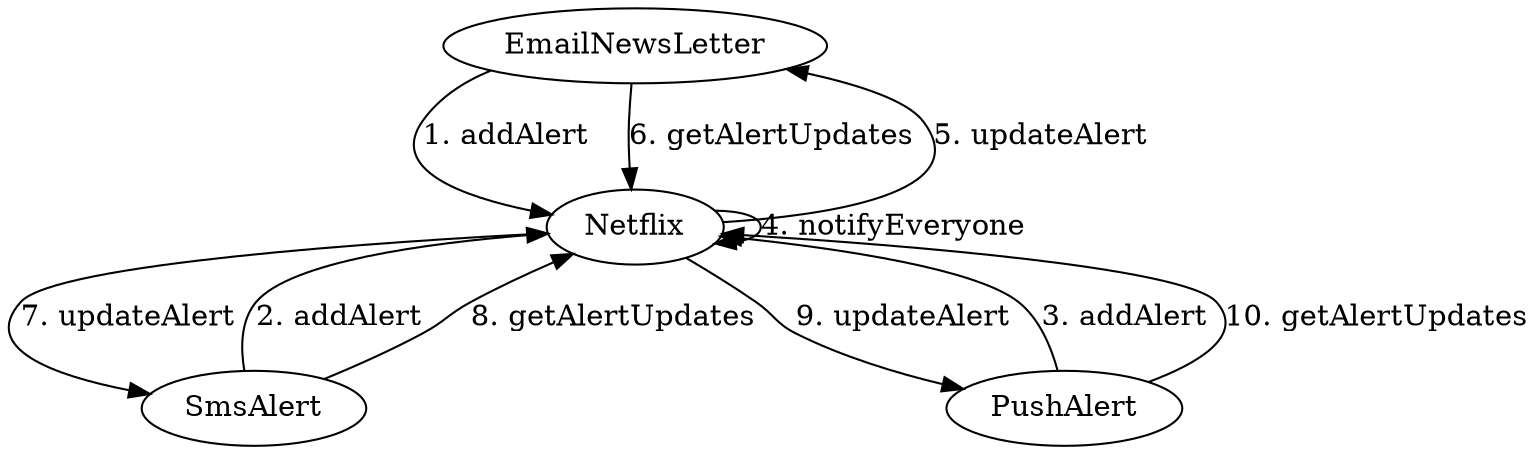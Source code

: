 /*
 * Description: This is an automatically generated .DOT file
 * representing a call graph.
 * Author: Utsav Bharatbhai Virani, Het Jatin Dalal
 * Date: 2022/10/31 20:28:53
 *
 */
digraph call_graph {
 node [shape = oval];
 EmailNewsLetter -> Netflix[ label = "1. addAlert" ];
 SmsAlert -> Netflix[ label = "2. addAlert" ];
 PushAlert -> Netflix[ label = "3. addAlert" ];
 Netflix -> Netflix[ label = "4. notifyEveryone" ];
 Netflix -> EmailNewsLetter[ label = "5. updateAlert" ];
 EmailNewsLetter -> Netflix[ label = "6. getAlertUpdates" ];
 Netflix -> SmsAlert[ label = "7. updateAlert" ];
 SmsAlert -> Netflix[ label = "8. getAlertUpdates" ];
 Netflix -> PushAlert[ label = "9. updateAlert" ];
 PushAlert -> Netflix[ label = "10. getAlertUpdates" ];
}
